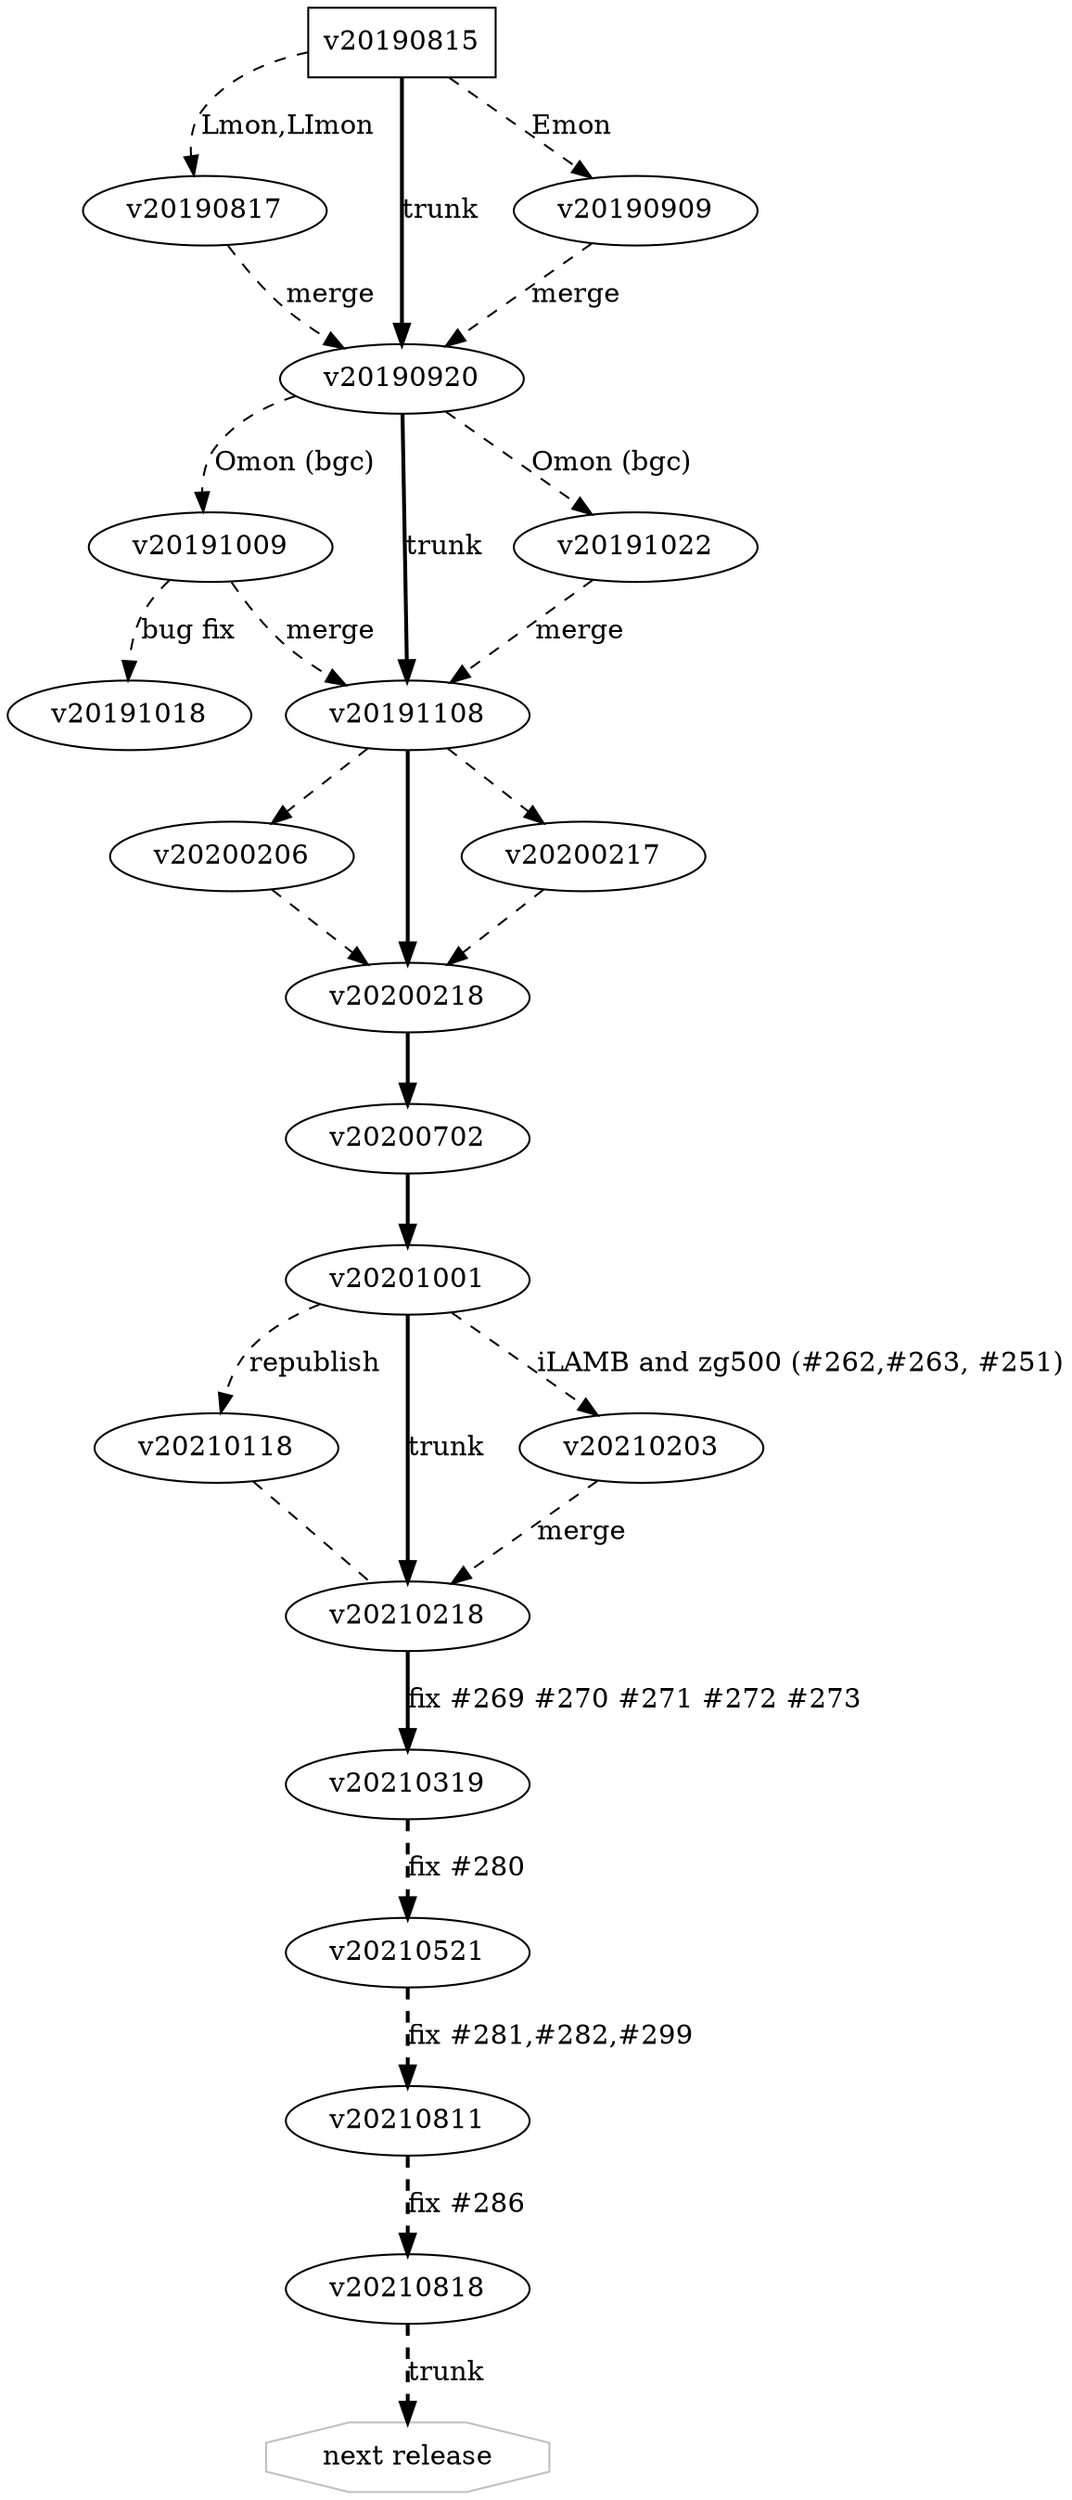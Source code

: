 digraph G {
   v20190815 [shape=box;label="v20190815"];
   "next release" [shape=octagon;color=gray;label="next release"];
   //v20190920 [shape=box];
   //v20191108 [shape=box];
   v20190815 -> v20190817 [style=dashed,label="Lmon,LImon"];
   v20190815 -> v20190920 [penwidth=2.0,weight="2",label="trunk"];
   v20190815 -> v20190909 [style=dashed,label="Emon"];
   v20190817 -> v20190920 [style=dashed,label="merge"];
   v20190909 -> v20190920 [style=dashed,label="merge"];
   v20190920 -> v20191009 [style=dashed,weight="1",label="Omon (bgc)"];
   v20190920 -> v20191108 [penwidth=2.0,wegith="2",label="trunk"];
   v20190920 -> v20191022 [style=dashed,weight="1",label="Omon (bgc)"];
   v20191009 -> v20191018 [style=dashed,wegith="1",label="bug fix"];
   v20191009 -> v20191108 [style=dashed,wegith="1",label="merge"];
   v20191022 -> v20191108 [style=dashed,wegith="1",label="merge"];
   v20191108 -> v20200206 [style=dashed,weigth="1"];
   v20200206 -> v20200218 [style=dashed,weigth="1"];
   v20191108 -> v20200218 [penwidth=2.0,weigth="2"];
   v20191108 -> v20200217 [style=dashed,weigth="1"];
   v20200217 -> v20200218 [style=dashed,weigth="1"];
   v20200218 -> v20200702 [penwidth=2.0,weigth="2"];
   v20200702 -> v20201001 [penwidth=2.0,weigth="2"];
   v20201001 -> v20210118 [penwidth=1.0,style=dashed,weigth="1",label="republish"];
   v20210118 -> v20210218 [penwidth=1.0,arrowhead=none,style=dashed,weigth="1"];
   v20201001 -> v20210218 [style=solid,penwidth=2.0,weigth="2",label="trunk"];
   v20201001 -> v20210203 [penwidth=1.0,style=dashed,weigth="1",label="iLAMB and zg500 (#262,#263, #251)"];
   v20210203 -> v20210218 [style=dashed,penwidth=1.0,weigth="1",label="merge"];
   v20210218 -> v20210319 [style=solid,penwidth=2.0,weigth="1",label="fix #269 #270 #271 #272 #273"];
   v20210319 -> "v20210521" [style=dashed;penwidth=2.0;label="fix #280"];
   v20210521 -> "v20210811" [style=dashed;penwidth=2.0;label="fix #281,#282,#299"];
   v20210811 -> "v20210818" [style=dashed;penwidth=2.0;label="fix #286"];
   v20210818 -> "next release" [style=dashed;penwidth=2.0;label="trunk"];
 }
